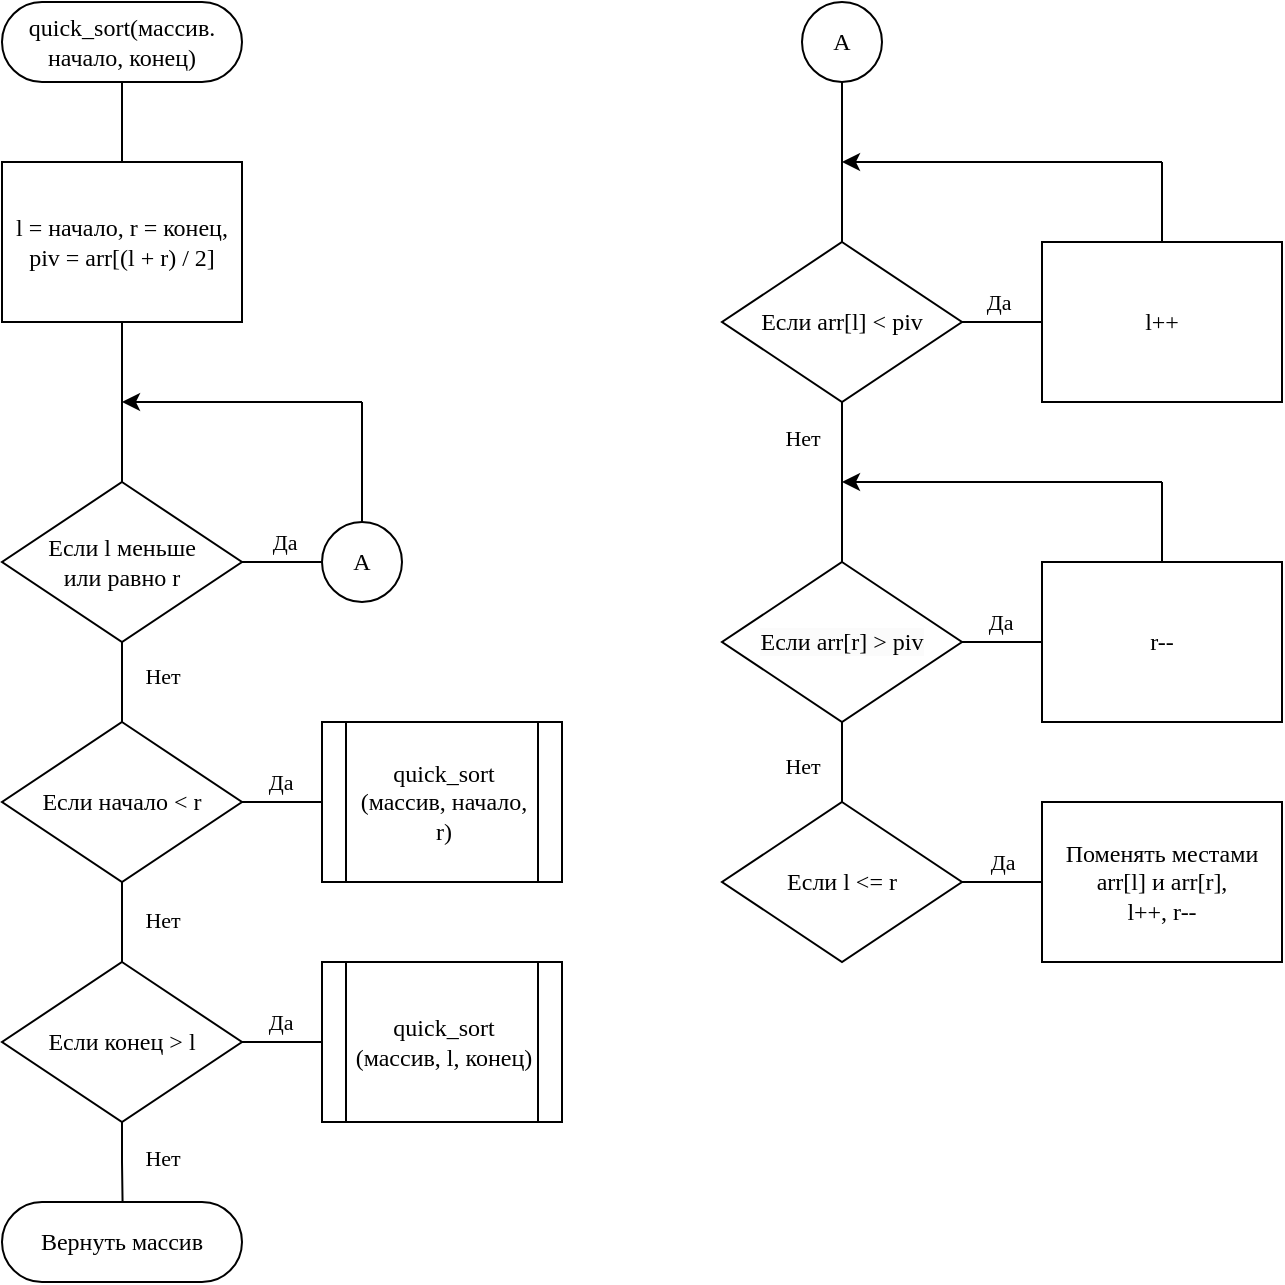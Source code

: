 <mxfile version="24.0.4" type="device">
  <diagram name="Страница — 1" id="f5qaqixOcX6vG_OhwR0j">
    <mxGraphModel dx="1764" dy="1136" grid="1" gridSize="10" guides="1" tooltips="1" connect="1" arrows="1" fold="1" page="1" pageScale="1" pageWidth="649" pageHeight="1011" math="0" shadow="0">
      <root>
        <mxCell id="0" />
        <mxCell id="1" parent="0" />
        <mxCell id="aN5t_MDDVdCllI_iiowv-24" style="edgeStyle=orthogonalEdgeStyle;rounded=0;orthogonalLoop=1;jettySize=auto;html=1;exitX=0.5;exitY=0.5;exitDx=0;exitDy=20;exitPerimeter=0;entryX=0.5;entryY=0;entryDx=0;entryDy=0;endArrow=none;endFill=0;fontFamily=Times New Roman;" parent="1" source="aN5t_MDDVdCllI_iiowv-1" target="aN5t_MDDVdCllI_iiowv-3" edge="1">
          <mxGeometry relative="1" as="geometry" />
        </mxCell>
        <mxCell id="aN5t_MDDVdCllI_iiowv-1" value="quick_sort(массив. начало, конец)" style="html=1;dashed=0;whiteSpace=wrap;shape=mxgraph.dfd.start;fontFamily=Times New Roman;" parent="1" vertex="1">
          <mxGeometry y="40" width="120" height="40" as="geometry" />
        </mxCell>
        <mxCell id="aN5t_MDDVdCllI_iiowv-11" style="edgeStyle=orthogonalEdgeStyle;rounded=0;orthogonalLoop=1;jettySize=auto;html=1;exitX=0.5;exitY=1;exitDx=0;exitDy=0;entryX=0.5;entryY=0;entryDx=0;entryDy=0;endArrow=none;endFill=0;fontFamily=Times New Roman;" parent="1" source="aN5t_MDDVdCllI_iiowv-3" target="aN5t_MDDVdCllI_iiowv-4" edge="1">
          <mxGeometry relative="1" as="geometry" />
        </mxCell>
        <mxCell id="aN5t_MDDVdCllI_iiowv-3" value="l = начало, r = конец, piv = arr[(l + r) / 2]" style="rounded=0;whiteSpace=wrap;html=1;fontFamily=Times New Roman;" parent="1" vertex="1">
          <mxGeometry y="120" width="120" height="80" as="geometry" />
        </mxCell>
        <mxCell id="aN5t_MDDVdCllI_iiowv-12" style="edgeStyle=orthogonalEdgeStyle;rounded=0;orthogonalLoop=1;jettySize=auto;html=1;exitX=0.5;exitY=1;exitDx=0;exitDy=0;entryX=0.5;entryY=0;entryDx=0;entryDy=0;endArrow=none;endFill=0;fontFamily=Times New Roman;" parent="1" source="aN5t_MDDVdCllI_iiowv-4" target="aN5t_MDDVdCllI_iiowv-5" edge="1">
          <mxGeometry relative="1" as="geometry" />
        </mxCell>
        <mxCell id="aN5t_MDDVdCllI_iiowv-26" value="Нет" style="edgeLabel;html=1;align=center;verticalAlign=middle;resizable=0;points=[];fontFamily=Times New Roman;" parent="aN5t_MDDVdCllI_iiowv-12" vertex="1" connectable="0">
          <mxGeometry x="-0.172" y="-1" relative="1" as="geometry">
            <mxPoint x="21" as="offset" />
          </mxGeometry>
        </mxCell>
        <mxCell id="aN5t_MDDVdCllI_iiowv-22" style="edgeStyle=orthogonalEdgeStyle;rounded=0;orthogonalLoop=1;jettySize=auto;html=1;exitX=1;exitY=0.5;exitDx=0;exitDy=0;endArrow=none;endFill=0;fontFamily=Times New Roman;" parent="1" source="aN5t_MDDVdCllI_iiowv-4" target="aN5t_MDDVdCllI_iiowv-21" edge="1">
          <mxGeometry relative="1" as="geometry" />
        </mxCell>
        <mxCell id="aN5t_MDDVdCllI_iiowv-25" value="Да" style="edgeLabel;html=1;align=center;verticalAlign=middle;resizable=0;points=[];fontFamily=Times New Roman;" parent="aN5t_MDDVdCllI_iiowv-22" vertex="1" connectable="0">
          <mxGeometry x="-0.176" relative="1" as="geometry">
            <mxPoint x="4" y="-10" as="offset" />
          </mxGeometry>
        </mxCell>
        <mxCell id="aN5t_MDDVdCllI_iiowv-4" value="Если l меньше &lt;br&gt;или равно r" style="rhombus;whiteSpace=wrap;html=1;fontFamily=Times New Roman;" parent="1" vertex="1">
          <mxGeometry y="280" width="120" height="80" as="geometry" />
        </mxCell>
        <mxCell id="aN5t_MDDVdCllI_iiowv-13" style="edgeStyle=orthogonalEdgeStyle;rounded=0;orthogonalLoop=1;jettySize=auto;html=1;exitX=0.5;exitY=1;exitDx=0;exitDy=0;entryX=0.5;entryY=0;entryDx=0;entryDy=0;endArrow=none;endFill=0;fontFamily=Times New Roman;" parent="1" source="aN5t_MDDVdCllI_iiowv-5" target="aN5t_MDDVdCllI_iiowv-6" edge="1">
          <mxGeometry relative="1" as="geometry" />
        </mxCell>
        <mxCell id="aN5t_MDDVdCllI_iiowv-19" value="Нет" style="edgeLabel;html=1;align=center;verticalAlign=middle;resizable=0;points=[];fontFamily=Times New Roman;" parent="aN5t_MDDVdCllI_iiowv-13" vertex="1" connectable="0">
          <mxGeometry x="-0.055" y="-2" relative="1" as="geometry">
            <mxPoint x="22" as="offset" />
          </mxGeometry>
        </mxCell>
        <mxCell id="aN5t_MDDVdCllI_iiowv-14" style="edgeStyle=orthogonalEdgeStyle;rounded=0;orthogonalLoop=1;jettySize=auto;html=1;exitX=1;exitY=0.5;exitDx=0;exitDy=0;entryX=0;entryY=0.5;entryDx=0;entryDy=0;endArrow=none;endFill=0;fontFamily=Times New Roman;" parent="1" source="aN5t_MDDVdCllI_iiowv-5" target="aN5t_MDDVdCllI_iiowv-7" edge="1">
          <mxGeometry relative="1" as="geometry" />
        </mxCell>
        <mxCell id="aN5t_MDDVdCllI_iiowv-16" value="Да" style="edgeLabel;html=1;align=center;verticalAlign=middle;resizable=0;points=[];fontFamily=Times New Roman;" parent="aN5t_MDDVdCllI_iiowv-14" vertex="1" connectable="0">
          <mxGeometry x="0.109" relative="1" as="geometry">
            <mxPoint x="-3" y="-10" as="offset" />
          </mxGeometry>
        </mxCell>
        <mxCell id="aN5t_MDDVdCllI_iiowv-5" value="Если начало &amp;lt; r" style="rhombus;whiteSpace=wrap;html=1;fontFamily=Times New Roman;" parent="1" vertex="1">
          <mxGeometry y="400" width="120" height="80" as="geometry" />
        </mxCell>
        <mxCell id="aN5t_MDDVdCllI_iiowv-9" style="edgeStyle=orthogonalEdgeStyle;rounded=0;orthogonalLoop=1;jettySize=auto;html=1;exitX=0.5;exitY=1;exitDx=0;exitDy=0;endArrow=none;endFill=0;fontFamily=Times New Roman;" parent="1" source="aN5t_MDDVdCllI_iiowv-6" edge="1">
          <mxGeometry relative="1" as="geometry">
            <mxPoint x="60.286" y="640" as="targetPoint" />
          </mxGeometry>
        </mxCell>
        <mxCell id="aN5t_MDDVdCllI_iiowv-20" value="Нет" style="edgeLabel;html=1;align=center;verticalAlign=middle;resizable=0;points=[];fontFamily=Times New Roman;" parent="aN5t_MDDVdCllI_iiowv-9" vertex="1" connectable="0">
          <mxGeometry x="-0.116" relative="1" as="geometry">
            <mxPoint x="20" as="offset" />
          </mxGeometry>
        </mxCell>
        <mxCell id="aN5t_MDDVdCllI_iiowv-15" style="edgeStyle=orthogonalEdgeStyle;rounded=0;orthogonalLoop=1;jettySize=auto;html=1;exitX=1;exitY=0.5;exitDx=0;exitDy=0;entryX=0;entryY=0.5;entryDx=0;entryDy=0;endArrow=none;endFill=0;fontFamily=Times New Roman;" parent="1" source="aN5t_MDDVdCllI_iiowv-6" target="aN5t_MDDVdCllI_iiowv-8" edge="1">
          <mxGeometry relative="1" as="geometry" />
        </mxCell>
        <mxCell id="aN5t_MDDVdCllI_iiowv-18" value="Да" style="edgeLabel;html=1;align=center;verticalAlign=middle;resizable=0;points=[];fontFamily=Times New Roman;" parent="aN5t_MDDVdCllI_iiowv-15" vertex="1" connectable="0">
          <mxGeometry x="-0.065" y="-2" relative="1" as="geometry">
            <mxPoint y="-12" as="offset" />
          </mxGeometry>
        </mxCell>
        <mxCell id="aN5t_MDDVdCllI_iiowv-6" value="Если конец &amp;gt; l" style="rhombus;whiteSpace=wrap;html=1;fontFamily=Times New Roman;" parent="1" vertex="1">
          <mxGeometry y="520" width="120" height="80" as="geometry" />
        </mxCell>
        <mxCell id="aN5t_MDDVdCllI_iiowv-7" value="quick_sort&lt;br&gt;(массив, начало, r)" style="shape=process;whiteSpace=wrap;html=1;backgroundOutline=1;spacingLeft=2;fontFamily=Times New Roman;" parent="1" vertex="1">
          <mxGeometry x="160" y="400" width="120" height="80" as="geometry" />
        </mxCell>
        <mxCell id="aN5t_MDDVdCllI_iiowv-8" value="quick_sort&lt;br&gt;(массив, l, конец)" style="shape=process;whiteSpace=wrap;html=1;backgroundOutline=1;spacingLeft=2;fontFamily=Times New Roman;" parent="1" vertex="1">
          <mxGeometry x="160" y="520" width="120" height="80" as="geometry" />
        </mxCell>
        <mxCell id="aN5t_MDDVdCllI_iiowv-10" value="Вернуть массив" style="html=1;dashed=0;whiteSpace=wrap;shape=mxgraph.dfd.start;fontFamily=Times New Roman;" parent="1" vertex="1">
          <mxGeometry y="640" width="120" height="40" as="geometry" />
        </mxCell>
        <mxCell id="aN5t_MDDVdCllI_iiowv-21" value="A" style="ellipse;whiteSpace=wrap;html=1;aspect=fixed;fontFamily=Times New Roman;" parent="1" vertex="1">
          <mxGeometry x="160" y="300" width="40" height="40" as="geometry" />
        </mxCell>
        <mxCell id="aN5t_MDDVdCllI_iiowv-37" style="edgeStyle=orthogonalEdgeStyle;rounded=0;orthogonalLoop=1;jettySize=auto;html=1;exitX=0.5;exitY=1;exitDx=0;exitDy=0;entryX=0.5;entryY=0;entryDx=0;entryDy=0;endArrow=none;endFill=0;fontFamily=Times New Roman;" parent="1" source="aN5t_MDDVdCllI_iiowv-23" target="aN5t_MDDVdCllI_iiowv-29" edge="1">
          <mxGeometry relative="1" as="geometry" />
        </mxCell>
        <mxCell id="aN5t_MDDVdCllI_iiowv-23" value="A" style="ellipse;whiteSpace=wrap;html=1;aspect=fixed;fontFamily=Times New Roman;" parent="1" vertex="1">
          <mxGeometry x="400" y="40" width="40" height="40" as="geometry" />
        </mxCell>
        <mxCell id="aN5t_MDDVdCllI_iiowv-27" value="" style="endArrow=none;html=1;rounded=0;fontFamily=Times New Roman;" parent="1" edge="1">
          <mxGeometry width="50" height="50" relative="1" as="geometry">
            <mxPoint x="180" y="300" as="sourcePoint" />
            <mxPoint x="180" y="240" as="targetPoint" />
          </mxGeometry>
        </mxCell>
        <mxCell id="aN5t_MDDVdCllI_iiowv-28" value="" style="endArrow=classic;html=1;rounded=0;fontFamily=Times New Roman;" parent="1" edge="1">
          <mxGeometry width="50" height="50" relative="1" as="geometry">
            <mxPoint x="180" y="240" as="sourcePoint" />
            <mxPoint x="60" y="240" as="targetPoint" />
          </mxGeometry>
        </mxCell>
        <mxCell id="aN5t_MDDVdCllI_iiowv-38" style="edgeStyle=orthogonalEdgeStyle;rounded=0;orthogonalLoop=1;jettySize=auto;html=1;exitX=0.5;exitY=1;exitDx=0;exitDy=0;entryX=0.5;entryY=0;entryDx=0;entryDy=0;endArrow=none;endFill=0;fontFamily=Times New Roman;" parent="1" source="aN5t_MDDVdCllI_iiowv-29" target="aN5t_MDDVdCllI_iiowv-33" edge="1">
          <mxGeometry relative="1" as="geometry">
            <Array as="points">
              <mxPoint x="420" y="260" />
              <mxPoint x="420" y="260" />
            </Array>
          </mxGeometry>
        </mxCell>
        <mxCell id="aN5t_MDDVdCllI_iiowv-49" value="Нет" style="edgeLabel;html=1;align=center;verticalAlign=middle;resizable=0;points=[];fontFamily=Times New Roman;" parent="aN5t_MDDVdCllI_iiowv-38" vertex="1" connectable="0">
          <mxGeometry x="-0.548" y="-1" relative="1" as="geometry">
            <mxPoint x="-19" as="offset" />
          </mxGeometry>
        </mxCell>
        <mxCell id="aN5t_MDDVdCllI_iiowv-44" style="edgeStyle=orthogonalEdgeStyle;rounded=0;orthogonalLoop=1;jettySize=auto;html=1;exitX=1;exitY=0.5;exitDx=0;exitDy=0;entryX=0;entryY=0.5;entryDx=0;entryDy=0;endArrow=none;endFill=0;fontFamily=Times New Roman;" parent="1" source="aN5t_MDDVdCllI_iiowv-29" target="aN5t_MDDVdCllI_iiowv-30" edge="1">
          <mxGeometry relative="1" as="geometry" />
        </mxCell>
        <mxCell id="aN5t_MDDVdCllI_iiowv-47" value="Да" style="edgeLabel;html=1;align=center;verticalAlign=middle;resizable=0;points=[];fontFamily=Times New Roman;" parent="aN5t_MDDVdCllI_iiowv-44" vertex="1" connectable="0">
          <mxGeometry x="-0.1" relative="1" as="geometry">
            <mxPoint y="-10" as="offset" />
          </mxGeometry>
        </mxCell>
        <mxCell id="aN5t_MDDVdCllI_iiowv-29" value="Если arr[l] &amp;lt; piv" style="rhombus;whiteSpace=wrap;html=1;fontFamily=Times New Roman;" parent="1" vertex="1">
          <mxGeometry x="360" y="160" width="120" height="80" as="geometry" />
        </mxCell>
        <mxCell id="aN5t_MDDVdCllI_iiowv-30" value="l++" style="rounded=0;whiteSpace=wrap;html=1;fontFamily=Times New Roman;" parent="1" vertex="1">
          <mxGeometry x="520" y="160" width="120" height="80" as="geometry" />
        </mxCell>
        <mxCell id="aN5t_MDDVdCllI_iiowv-39" style="edgeStyle=orthogonalEdgeStyle;rounded=0;orthogonalLoop=1;jettySize=auto;html=1;exitX=0.5;exitY=1;exitDx=0;exitDy=0;endArrow=none;endFill=0;fontFamily=Times New Roman;" parent="1" source="aN5t_MDDVdCllI_iiowv-33" target="aN5t_MDDVdCllI_iiowv-35" edge="1">
          <mxGeometry relative="1" as="geometry" />
        </mxCell>
        <mxCell id="aN5t_MDDVdCllI_iiowv-50" value="Нет" style="edgeLabel;html=1;align=center;verticalAlign=middle;resizable=0;points=[];fontFamily=Times New Roman;" parent="aN5t_MDDVdCllI_iiowv-39" vertex="1" connectable="0">
          <mxGeometry x="0.083" y="2" relative="1" as="geometry">
            <mxPoint x="-22" as="offset" />
          </mxGeometry>
        </mxCell>
        <mxCell id="aN5t_MDDVdCllI_iiowv-45" style="edgeStyle=orthogonalEdgeStyle;rounded=0;orthogonalLoop=1;jettySize=auto;html=1;exitX=1;exitY=0.5;exitDx=0;exitDy=0;entryX=0;entryY=0.5;entryDx=0;entryDy=0;endArrow=none;endFill=0;fontFamily=Times New Roman;" parent="1" source="aN5t_MDDVdCllI_iiowv-33" target="aN5t_MDDVdCllI_iiowv-34" edge="1">
          <mxGeometry relative="1" as="geometry" />
        </mxCell>
        <mxCell id="aN5t_MDDVdCllI_iiowv-48" value="Да" style="edgeLabel;html=1;align=center;verticalAlign=middle;resizable=0;points=[];fontFamily=Times New Roman;" parent="aN5t_MDDVdCllI_iiowv-45" vertex="1" connectable="0">
          <mxGeometry x="-0.064" relative="1" as="geometry">
            <mxPoint y="-10" as="offset" />
          </mxGeometry>
        </mxCell>
        <mxCell id="aN5t_MDDVdCllI_iiowv-33" value="&lt;span style=&quot;color: rgb(0, 0, 0); font-size: 12px; font-style: normal; font-variant-ligatures: normal; font-variant-caps: normal; font-weight: 400; letter-spacing: normal; orphans: 2; text-align: center; text-indent: 0px; text-transform: none; widows: 2; word-spacing: 0px; -webkit-text-stroke-width: 0px; white-space: normal; background-color: rgb(251, 251, 251); text-decoration-thickness: initial; text-decoration-style: initial; text-decoration-color: initial; float: none; display: inline !important;&quot;&gt;Если arr[r] &amp;gt; piv&lt;/span&gt;" style="rhombus;whiteSpace=wrap;html=1;fontFamily=Times New Roman;" parent="1" vertex="1">
          <mxGeometry x="360" y="320" width="120" height="80" as="geometry" />
        </mxCell>
        <mxCell id="aN5t_MDDVdCllI_iiowv-34" value="r--" style="rounded=0;whiteSpace=wrap;html=1;fontFamily=Times New Roman;" parent="1" vertex="1">
          <mxGeometry x="520" y="320" width="120" height="80" as="geometry" />
        </mxCell>
        <mxCell id="aN5t_MDDVdCllI_iiowv-46" style="edgeStyle=orthogonalEdgeStyle;rounded=0;orthogonalLoop=1;jettySize=auto;html=1;exitX=1;exitY=0.5;exitDx=0;exitDy=0;entryX=0;entryY=0.5;entryDx=0;entryDy=0;endArrow=none;endFill=0;fontFamily=Times New Roman;" parent="1" source="aN5t_MDDVdCllI_iiowv-35" target="aN5t_MDDVdCllI_iiowv-36" edge="1">
          <mxGeometry relative="1" as="geometry" />
        </mxCell>
        <mxCell id="aN5t_MDDVdCllI_iiowv-51" value="Да" style="edgeLabel;html=1;align=center;verticalAlign=middle;resizable=0;points=[];fontFamily=Times New Roman;" parent="aN5t_MDDVdCllI_iiowv-46" vertex="1" connectable="0">
          <mxGeometry x="0.3" relative="1" as="geometry">
            <mxPoint x="-6" y="-10" as="offset" />
          </mxGeometry>
        </mxCell>
        <mxCell id="aN5t_MDDVdCllI_iiowv-35" value="Если l &amp;lt;= r" style="rhombus;whiteSpace=wrap;html=1;fontFamily=Times New Roman;" parent="1" vertex="1">
          <mxGeometry x="360" y="440" width="120" height="80" as="geometry" />
        </mxCell>
        <mxCell id="aN5t_MDDVdCllI_iiowv-36" value="Поменять местами arr[l] и arr[r],&lt;br&gt;l++, r--" style="rounded=0;whiteSpace=wrap;html=1;fontFamily=Times New Roman;" parent="1" vertex="1">
          <mxGeometry x="520" y="440" width="120" height="80" as="geometry" />
        </mxCell>
        <mxCell id="aN5t_MDDVdCllI_iiowv-40" value="" style="endArrow=none;html=1;rounded=0;fontFamily=Times New Roman;" parent="1" source="aN5t_MDDVdCllI_iiowv-34" edge="1">
          <mxGeometry width="50" height="50" relative="1" as="geometry">
            <mxPoint x="580" y="299.289" as="sourcePoint" />
            <mxPoint x="580" y="280" as="targetPoint" />
          </mxGeometry>
        </mxCell>
        <mxCell id="aN5t_MDDVdCllI_iiowv-41" value="" style="endArrow=classic;html=1;rounded=0;fontFamily=Times New Roman;" parent="1" edge="1">
          <mxGeometry width="50" height="50" relative="1" as="geometry">
            <mxPoint x="580" y="280" as="sourcePoint" />
            <mxPoint x="420" y="280" as="targetPoint" />
          </mxGeometry>
        </mxCell>
        <mxCell id="aN5t_MDDVdCllI_iiowv-42" value="" style="endArrow=none;html=1;rounded=0;fontFamily=Times New Roman;" parent="1" edge="1">
          <mxGeometry width="50" height="50" relative="1" as="geometry">
            <mxPoint x="580" y="160" as="sourcePoint" />
            <mxPoint x="580" y="120" as="targetPoint" />
          </mxGeometry>
        </mxCell>
        <mxCell id="aN5t_MDDVdCllI_iiowv-43" value="" style="endArrow=classic;html=1;rounded=0;fontFamily=Times New Roman;" parent="1" edge="1">
          <mxGeometry width="50" height="50" relative="1" as="geometry">
            <mxPoint x="580" y="120" as="sourcePoint" />
            <mxPoint x="420" y="120" as="targetPoint" />
          </mxGeometry>
        </mxCell>
      </root>
    </mxGraphModel>
  </diagram>
</mxfile>
